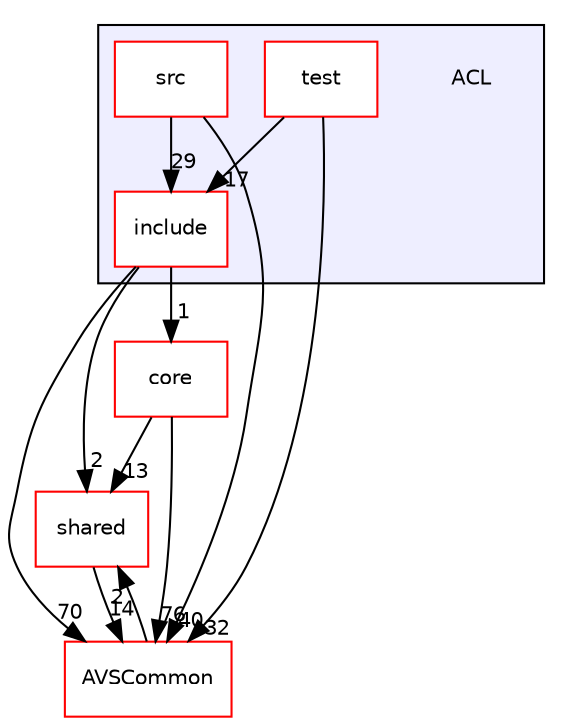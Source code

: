 digraph "/workplace/avs-device-sdk/ACL" {
  compound=true
  node [ fontsize="10", fontname="Helvetica"];
  edge [ labelfontsize="10", labelfontname="Helvetica"];
  subgraph clusterdir_b1dfedc9efa610ba8c818c30206ff41f {
    graph [ bgcolor="#eeeeff", pencolor="black", label="" URL="dir_b1dfedc9efa610ba8c818c30206ff41f.html"];
    dir_b1dfedc9efa610ba8c818c30206ff41f [shape=plaintext label="ACL"];
    dir_1088b026815130b3cc8e9ac3f4525272 [shape=box label="include" color="red" fillcolor="white" style="filled" URL="dir_1088b026815130b3cc8e9ac3f4525272.html"];
    dir_b7bc15c7de8e43583c698b7747a94971 [shape=box label="src" color="red" fillcolor="white" style="filled" URL="dir_b7bc15c7de8e43583c698b7747a94971.html"];
    dir_2df864b0a635213c7e15391c7fd2f9dc [shape=box label="test" color="red" fillcolor="white" style="filled" URL="dir_2df864b0a635213c7e15391c7fd2f9dc.html"];
  }
  dir_9982052f7ce695d12571567315b2fafa [shape=box label="shared" fillcolor="white" style="filled" color="red" URL="dir_9982052f7ce695d12571567315b2fafa.html"];
  dir_13e65effb2bde530b17b3d5eefcd0266 [shape=box label="AVSCommon" fillcolor="white" style="filled" color="red" URL="dir_13e65effb2bde530b17b3d5eefcd0266.html"];
  dir_4270bfced15e0e73154b13468c7c9ad9 [shape=box label="core" fillcolor="white" style="filled" color="red" URL="dir_4270bfced15e0e73154b13468c7c9ad9.html"];
  dir_9982052f7ce695d12571567315b2fafa->dir_13e65effb2bde530b17b3d5eefcd0266 [headlabel="14", labeldistance=1.5 headhref="dir_000598_000017.html"];
  dir_2df864b0a635213c7e15391c7fd2f9dc->dir_13e65effb2bde530b17b3d5eefcd0266 [headlabel="32", labeldistance=1.5 headhref="dir_000006_000017.html"];
  dir_2df864b0a635213c7e15391c7fd2f9dc->dir_1088b026815130b3cc8e9ac3f4525272 [headlabel="17", labeldistance=1.5 headhref="dir_000006_000001.html"];
  dir_b7bc15c7de8e43583c698b7747a94971->dir_13e65effb2bde530b17b3d5eefcd0266 [headlabel="40", labeldistance=1.5 headhref="dir_000004_000017.html"];
  dir_b7bc15c7de8e43583c698b7747a94971->dir_1088b026815130b3cc8e9ac3f4525272 [headlabel="29", labeldistance=1.5 headhref="dir_000004_000001.html"];
  dir_13e65effb2bde530b17b3d5eefcd0266->dir_9982052f7ce695d12571567315b2fafa [headlabel="2", labeldistance=1.5 headhref="dir_000017_000598.html"];
  dir_4270bfced15e0e73154b13468c7c9ad9->dir_9982052f7ce695d12571567315b2fafa [headlabel="13", labeldistance=1.5 headhref="dir_000461_000598.html"];
  dir_4270bfced15e0e73154b13468c7c9ad9->dir_13e65effb2bde530b17b3d5eefcd0266 [headlabel="76", labeldistance=1.5 headhref="dir_000461_000017.html"];
  dir_1088b026815130b3cc8e9ac3f4525272->dir_9982052f7ce695d12571567315b2fafa [headlabel="2", labeldistance=1.5 headhref="dir_000001_000598.html"];
  dir_1088b026815130b3cc8e9ac3f4525272->dir_13e65effb2bde530b17b3d5eefcd0266 [headlabel="70", labeldistance=1.5 headhref="dir_000001_000017.html"];
  dir_1088b026815130b3cc8e9ac3f4525272->dir_4270bfced15e0e73154b13468c7c9ad9 [headlabel="1", labeldistance=1.5 headhref="dir_000001_000461.html"];
}
